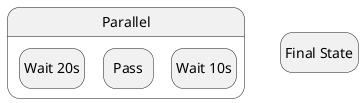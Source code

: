 
@startuml
hide empty description
skinparam LineBackgroundColor #black
skinparam ArrowColor #black
state "Parallel" as state1 {
state "Wait 20s" as state3
state "Pass" as state4
state "Wait 10s" as state5
}
state "Final State" as state2
@enduml
